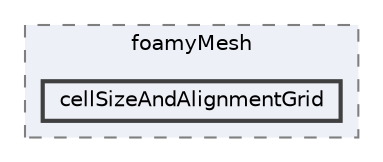 digraph "applications/utilities/mesh/generation/foamyMesh/cellSizeAndAlignmentGrid"
{
 // LATEX_PDF_SIZE
  bgcolor="transparent";
  edge [fontname=Helvetica,fontsize=10,labelfontname=Helvetica,labelfontsize=10];
  node [fontname=Helvetica,fontsize=10,shape=box,height=0.2,width=0.4];
  compound=true
  subgraph clusterdir_525b031d9ecda2adbb84a631566a9480 {
    graph [ bgcolor="#edf0f7", pencolor="grey50", label="foamyMesh", fontname=Helvetica,fontsize=10 style="filled,dashed", URL="dir_525b031d9ecda2adbb84a631566a9480.html",tooltip=""]
  dir_7aebd442e55b2fa210628e0a3b6403b8 [label="cellSizeAndAlignmentGrid", fillcolor="#edf0f7", color="grey25", style="filled,bold", URL="dir_7aebd442e55b2fa210628e0a3b6403b8.html",tooltip=""];
  }
}
